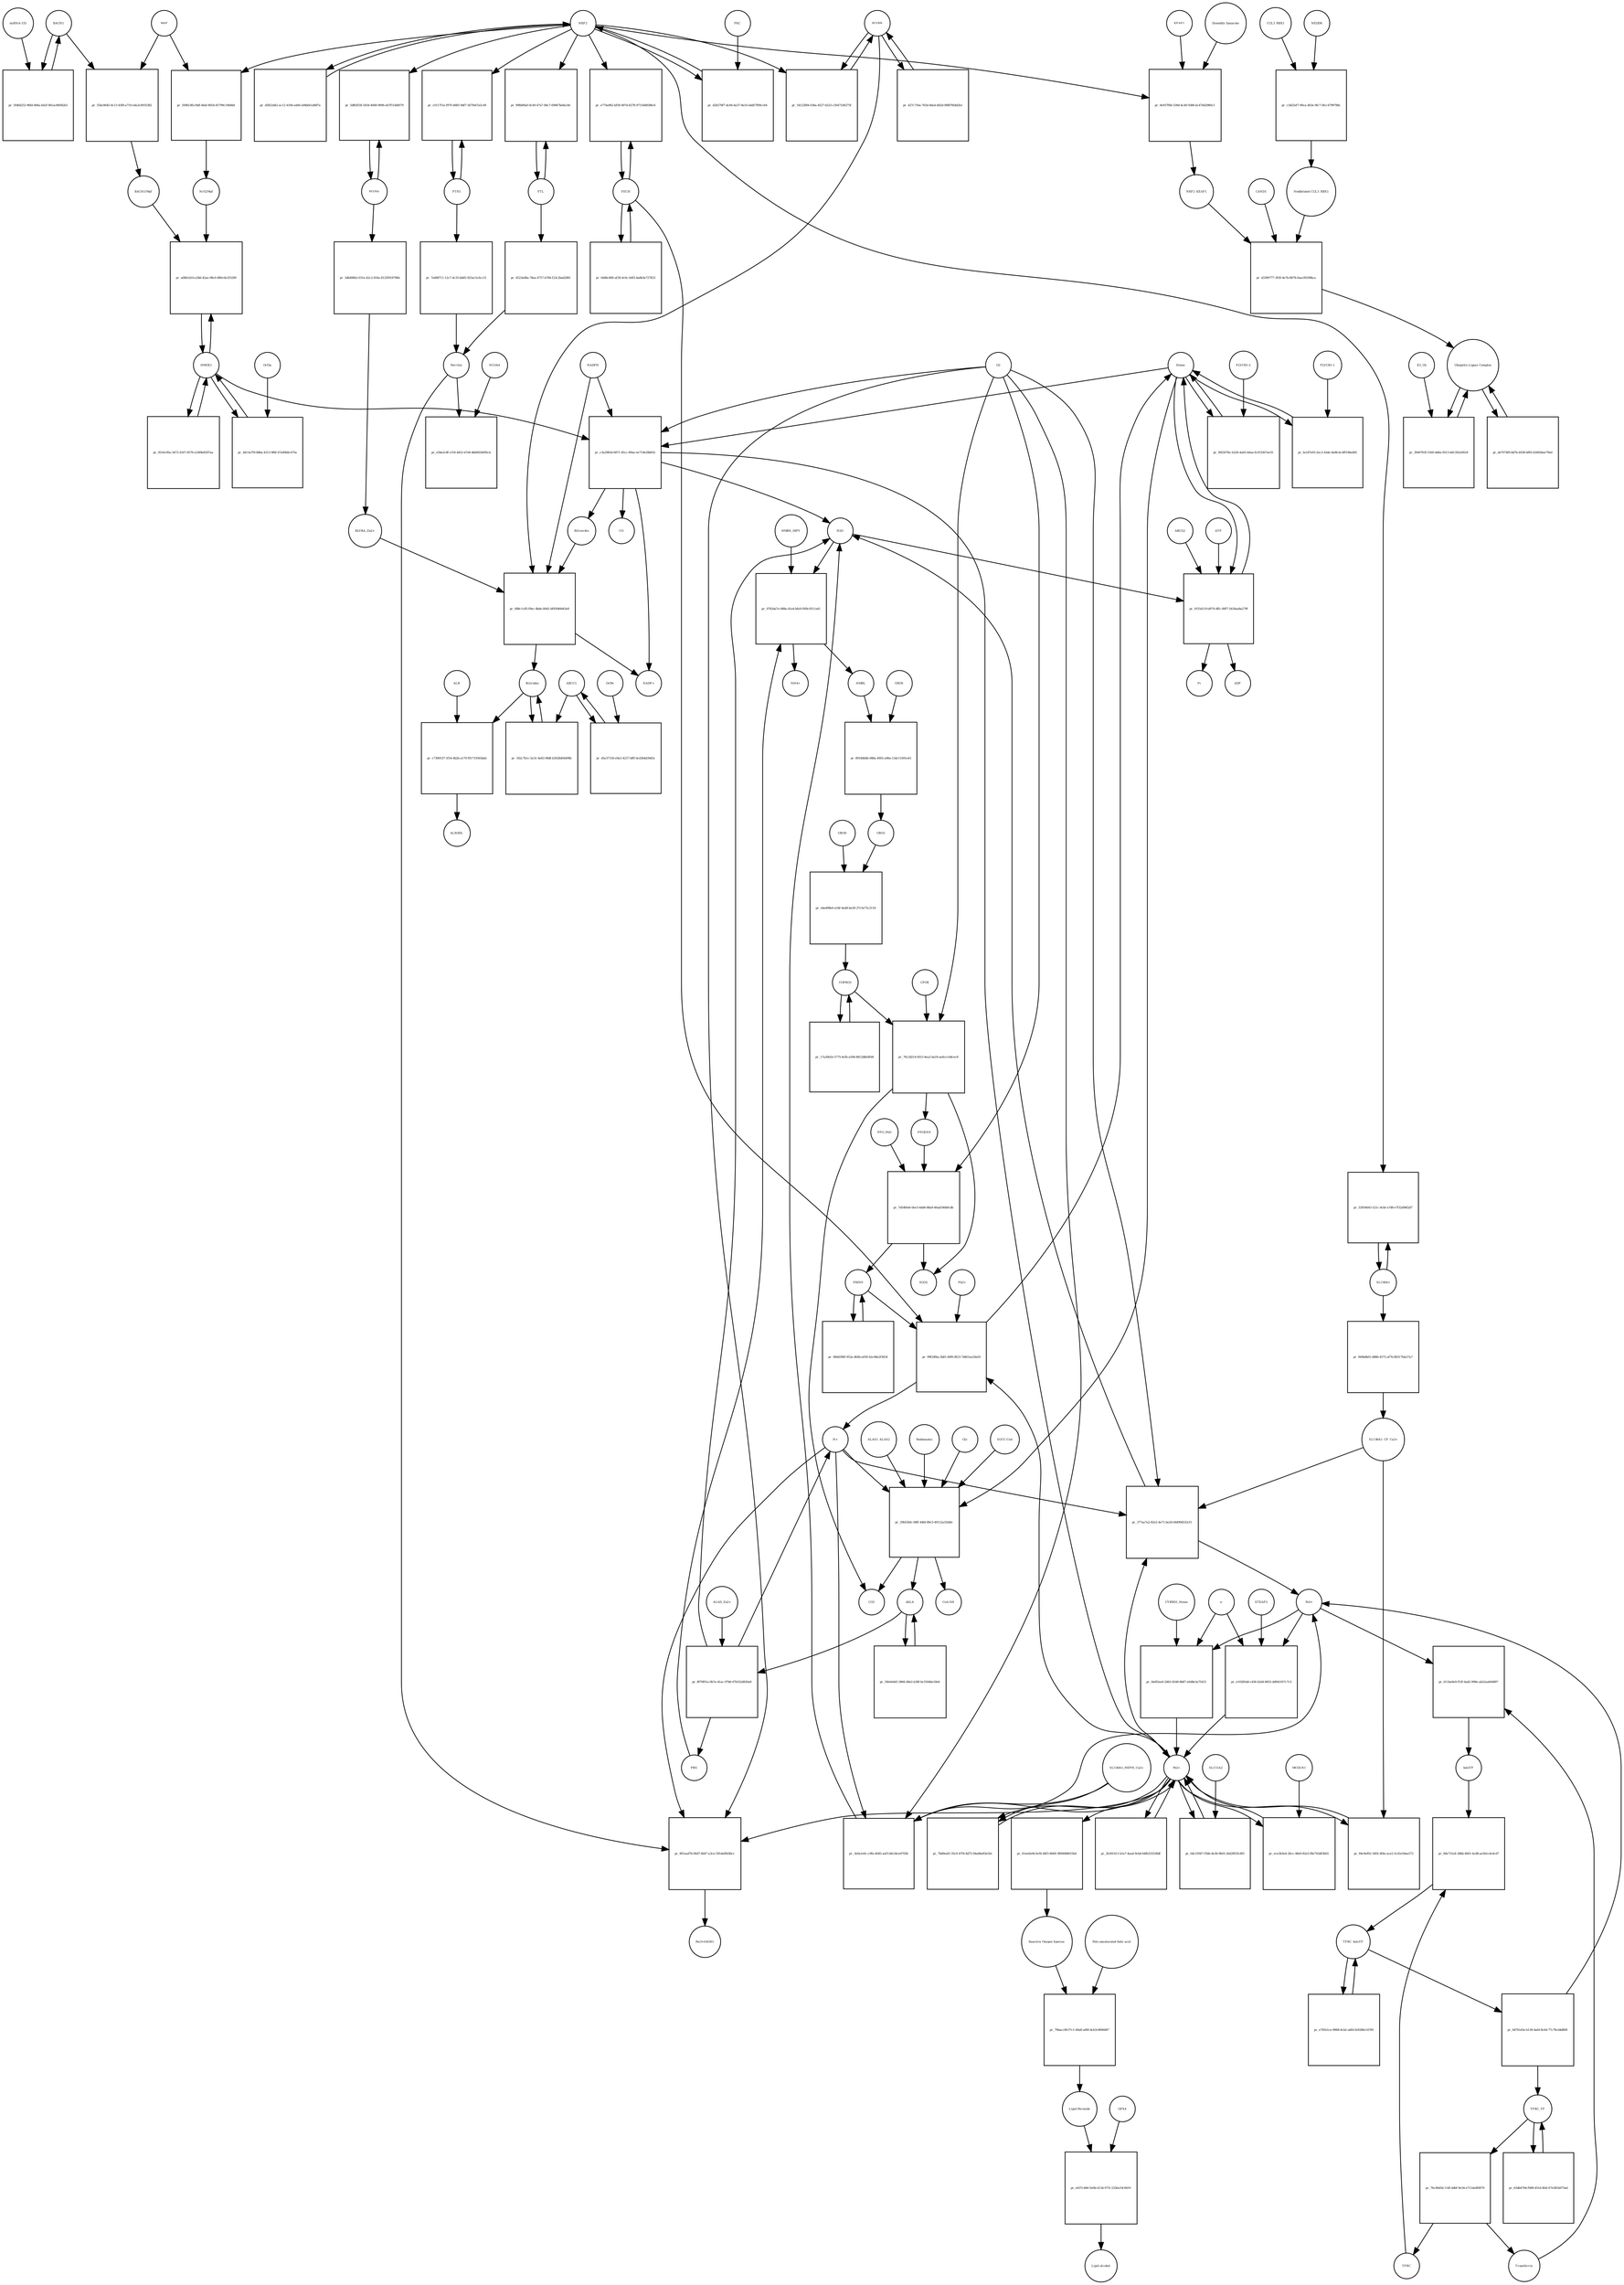 strict digraph  {
Heme [annotation="urn_miriam_obo.chebi_CHEBI%3A30413", bipartite=0, cls="simple chemical", fontsize=4, label=Heme, shape=circle];
"pr_c3a2983d-6871-45cc-89ae-ee719e28b81b" [annotation="", bipartite=1, cls=process, fontsize=4, label="pr_c3a2983d-6871-45cc-89ae-ee719e28b81b", shape=square];
Biliverdin [annotation="urn_miriam_obo.chebi_CHEBI%3A17033", bipartite=0, cls="simple chemical", fontsize=4, label=Biliverdin, shape=circle];
HMOX1 [annotation=urn_miriam_uniprot_P09601, bipartite=0, cls=macromolecule, fontsize=4, label=HMOX1, shape=circle];
O2 [annotation="urn_miriam_obo.chebi_CHEBI%3A15379", bipartite=0, cls="simple chemical", fontsize=4, label=O2, shape=circle];
NADPH [annotation="urn_miriam_obo.chebi_CHEBI%3A16474", bipartite=0, cls="simple chemical", fontsize=4, label=NADPH, shape=circle];
H2O [annotation="urn_miriam_obo.chebi_CHEBI%3A15377", bipartite=0, cls="simple chemical", fontsize=4, label=H2O, shape=circle];
"Fe2+" [annotation="urn_miriam_obo.chebi_CHEBI%3A29033", bipartite=0, cls="simple chemical", fontsize=4, label="Fe2+", shape=circle];
"NADP+" [annotation="urn_miriam_obo.chebi_CHEBI%3A18009", bipartite=0, cls="simple chemical", fontsize=4, label="NADP+", shape=circle];
CO [annotation="urn_miriam_obo.chebi_CHEBI%3A17245", bipartite=0, cls="simple chemical", fontsize=4, label=CO, shape=circle];
"pr_992507bc-b226-4a92-b0aa-fe353367ee35" [annotation="", bipartite=1, cls=process, fontsize=4, label="pr_992507bc-b226-4a92-b0aa-fe353367ee35", shape=square];
"FLVCR1-2" [annotation=urn_miriam_uniprot_Q9Y5Y0, bipartite=0, cls=macromolecule, fontsize=4, label="FLVCR1-2", shape=circle];
"pr_688c1c85-f9ec-4bde-80d1-bf95948443e8" [annotation="", bipartite=1, cls=process, fontsize=4, label="pr_688c1c85-f9ec-4bde-80d1-bf95948443e8", shape=square];
Bilirubin [annotation="urn_miriam_obo.chebi_CHEBI%3A16990", bipartite=0, cls="simple chemical", fontsize=4, label=Bilirubin, shape=circle];
BLVRB [annotation=urn_miriam_uniprot_P30043, bipartite=0, cls=macromolecule, fontsize=4, label=BLVRB, shape=circle];
"BLVRA_Zn2+" [annotation="urn_miriam_obo.chebi_CHEBI%3A29805|urn_miriam_uniprot_P53004", bipartite=0, cls=complex, fontsize=4, label="BLVRA_Zn2+", shape=circle];
"pr_182c7b1c-5e31-4e83-98df-b3028d04498b" [annotation="", bipartite=1, cls=process, fontsize=4, label="pr_182c7b1c-5e31-4e83-98df-b3028d04498b", shape=square];
ABCC1 [annotation=urn_miriam_uniprot_P02768, bipartite=0, cls=macromolecule, fontsize=4, label=ABCC1, shape=circle];
"pr_c7390537-1f54-4b2b-a170-f91719365dab" [annotation="", bipartite=1, cls=process, fontsize=4, label="pr_c7390537-1f54-4b2b-a170-f91719365dab", shape=square];
ALB [annotation=urn_miriam_uniprot_P02768, bipartite=0, cls=macromolecule, fontsize=4, label=ALB, shape=circle];
"ALB/BIL" [annotation="urn_miriam_uniprot_P02768|urn_miriam_obo.chebi_CHEBI%3A16990", bipartite=0, cls=complex, fontsize=4, label="ALB/BIL", shape=circle];
NRF2 [annotation=urn_miriam_uniprot_Q16236, bipartite=0, cls=macromolecule, fontsize=4, label=NRF2, shape=circle];
"pr_500fe3fb-f4df-46af-8054-81799c19b9d4" [annotation="", bipartite=1, cls=process, fontsize=4, label="pr_500fe3fb-f4df-46af-8054-81799c19b9d4", shape=square];
MAF [annotation=urn_miriam_uniprot_O75444, bipartite=0, cls=macromolecule, fontsize=4, label=MAF, shape=circle];
"Nrf2/Maf" [annotation="", bipartite=0, cls=complex, fontsize=4, label="Nrf2/Maf", shape=circle];
"pr_55bc8645-0c13-45f8-a719-e4a3c6935382" [annotation="", bipartite=1, cls=process, fontsize=4, label="pr_55bc8645-0c13-45f8-a719-e4a3c6935382", shape=square];
BACH1 [annotation=urn_miriam_uniprot_O14867, bipartite=0, cls=macromolecule, fontsize=4, label=BACH1, shape=circle];
"BACH1/Maf" [annotation="", bipartite=0, cls=complex, fontsize=4, label="BACH1/Maf", shape=circle];
"pr_5fd0d252-96fd-406a-b42f-061ac86942b3" [annotation="", bipartite=1, cls=process, fontsize=4, label="pr_5fd0d252-96fd-406a-b42f-061ac86942b3", shape=square];
"miRNA-155" [annotation=urn_miriam_ncbigene_406947, bipartite=0, cls="nucleic acid feature", fontsize=4, label="miRNA-155", shape=circle];
"pr_a08b1d10-e28d-42ae-98c0-880c0e355290" [annotation="", bipartite=1, cls=process, fontsize=4, label="pr_a08b1d10-e28d-42ae-98c0-880c0e355290", shape=square];
PRIN9 [annotation="urn_miriam_obo.chebi_CHEBI%3A15430", bipartite=0, cls="simple chemical", fontsize=4, label=PRIN9, shape=circle];
"pr_99f24fba-2b81-40f0-8f23-7d461ea18a50" [annotation="", bipartite=1, cls=process, fontsize=4, label="pr_99f24fba-2b81-40f0-8f23-7d461ea18a50", shape=square];
FECH [annotation=urn_miriam_uniprot_P22830, bipartite=0, cls=macromolecule, fontsize=4, label=FECH, shape=circle];
"Pb2+" [annotation="urn_miriam_obo.chebi_CHEBI%3A27889", bipartite=0, cls="simple chemical", fontsize=4, label="Pb2+", shape=circle];
"H+" [annotation="urn_miriam_obo.chebi_CHEBI%3A15378", bipartite=0, cls="simple chemical", fontsize=4, label="H+", shape=circle];
"SUCC-CoA" [annotation="urn_miriam_obo.chebi_CHEBI%3A57292", bipartite=0, cls="simple chemical", fontsize=4, label="SUCC-CoA", shape=circle];
"pr_29b55fdc-68ff-44fd-89c5-49112a31bbfc" [annotation="", bipartite=1, cls=process, fontsize=4, label="pr_29b55fdc-68ff-44fd-89c5-49112a31bbfc", shape=square];
dALA [annotation="urn_miriam_obo.chebi_CHEBI%3A356416", bipartite=0, cls="simple chemical", fontsize=4, label=dALA, shape=circle];
ALAS1_ALAS2 [annotation="urn_miriam_uniprot_P13196|urn_miriam_uniprot_P22557", bipartite=0, cls=complex, fontsize=4, label=ALAS1_ALAS2, shape=circle];
Panhematin [annotation=urn_miriam_drugbank_DB03404, bipartite=0, cls="simple chemical", fontsize=4, label=Panhematin, shape=circle];
Gly [annotation="urn_miriam_obo.chebi_CHEBI%3A57305", bipartite=0, cls="simple chemical", fontsize=4, label=Gly, shape=circle];
"CoA-SH" [annotation="urn_miriam_obo.chebi_CHEBI%3A15346", bipartite=0, cls="simple chemical", fontsize=4, label="CoA-SH", shape=circle];
CO2 [annotation="urn_miriam_obo.chebi_CHEBI%3A16526", bipartite=0, cls="simple chemical", fontsize=4, label=CO2, shape=circle];
"pr_0e937f6b-539d-4c40-9386-bc474d2980c5" [annotation="", bipartite=1, cls=process, fontsize=4, label="pr_0e937f6b-539d-4c40-9386-bc474d2980c5", shape=square];
KEAP1 [annotation=urn_miriam_uniprot_Q14145, bipartite=0, cls=macromolecule, fontsize=4, label=KEAP1, shape=circle];
NRF2_KEAP1 [annotation="urn_miriam_uniprot_Q14145|urn_miriam_uniprot_Q16236", bipartite=0, cls=complex, fontsize=4, label=NRF2_KEAP1, shape=circle];
"Dimethly fumarate" [annotation=urn_miriam_drugbank_DB08908, bipartite=0, cls="simple chemical", fontsize=4, label="Dimethly fumarate", shape=circle];
"Ubiquitin Ligase Complex" [annotation="urn_miriam_uniprot_Q14145|urn_miriam_uniprot_Q15843|urn_miriam_uniprot_Q13618|urn_miriam_uniprot_P62877|urn_miriam_uniprot_Q16236|urn_miriam_pubmed_19940261", bipartite=0, cls=complex, fontsize=4, label="Ubiquitin Ligase Complex", shape=circle];
"pr_de7074f9-8d7b-4938-bf85-62692bee79ed" [annotation="", bipartite=1, cls=process, fontsize=4, label="pr_de7074f9-8d7b-4938-bf85-62692bee79ed", shape=square];
"pr_8f70f01a-0b7a-41ac-97b6-67b552d820a8" [annotation="", bipartite=1, cls=process, fontsize=4, label="pr_8f70f01a-0b7a-41ac-97b6-67b552d820a8", shape=square];
PBG [annotation="urn_miriam_obo.chebi_CHEBI%3A58126", bipartite=0, cls="simple chemical", fontsize=4, label=PBG, shape=circle];
"ALAD_Zn2+" [annotation="urn_miriam_uniprot_P13716|urn_miriam_obo.chebi_CHEBI%3A29105", bipartite=0, cls=complex, fontsize=4, label="ALAD_Zn2+", shape=circle];
"pr_0782da7e-088a-41a4-bfa9-f0f4c0511a41" [annotation="", bipartite=1, cls=process, fontsize=4, label="pr_0782da7e-088a-41a4-bfa9-f0f4c0511a41", shape=square];
HMBL [annotation="urn_miriam_obo.chebi_CHEBI%3A57845", bipartite=0, cls="simple chemical", fontsize=4, label=HMBL, shape=circle];
HMBS_DIPY [annotation="urn_miriam_obo.chebi_CHEBI%3A36319|urn_miriam_uniprot_P08397", bipartite=0, cls=complex, fontsize=4, label=HMBS_DIPY, shape=circle];
"NH4+" [annotation="urn_miriam_obo.chebi_CHEBI%3A28938", bipartite=0, cls="simple chemical", fontsize=4, label="NH4+", shape=circle];
"pr_8918d6db-088a-4992-a90a-13dc11691e43" [annotation="", bipartite=1, cls=process, fontsize=4, label="pr_8918d6db-088a-4992-a90a-13dc11691e43", shape=square];
URO3 [annotation="urn_miriam_obo.chebi_CHEBI%3A15437", bipartite=0, cls="simple chemical", fontsize=4, label=URO3, shape=circle];
UROS [annotation=urn_miriam_uniprot_P10746, bipartite=0, cls=macromolecule, fontsize=4, label=UROS, shape=circle];
"pr_ebed98e0-a54f-4a48-be30-27c5e75c2118" [annotation="", bipartite=1, cls=process, fontsize=4, label="pr_ebed98e0-a54f-4a48-be30-27c5e75c2118", shape=square];
COPRO3 [annotation="urn_miriam_obo.chebi_CHEBI%3A15439", bipartite=0, cls="simple chemical", fontsize=4, label=COPRO3, shape=circle];
UROD [annotation=urn_miriam_uniprot_P06132, bipartite=0, cls=macromolecule, fontsize=4, label=UROD, shape=circle];
"pr_76c2d214-f615-4ea2-ba18-ae6ccc6dcec8" [annotation="", bipartite=1, cls=process, fontsize=4, label="pr_76c2d214-f615-4ea2-ba18-ae6ccc6dcec8", shape=square];
PPGEN9 [annotation="urn_miriam_obo.chebi_CHEBI%3A15435", bipartite=0, cls="simple chemical", fontsize=4, label=PPGEN9, shape=circle];
CPOX [annotation=urn_miriam_uniprot_P36551, bipartite=0, cls=macromolecule, fontsize=4, label=CPOX, shape=circle];
H2O2 [annotation="urn_miriam_obo.chebi_CHEBI%3A16240", bipartite=0, cls="simple chemical", fontsize=4, label=H2O2, shape=circle];
"pr_7d54f6e6-0ee3-4dd4-88a9-46ad180d0cdb" [annotation="", bipartite=1, cls=process, fontsize=4, label="pr_7d54f6e6-0ee3-4dd4-88a9-46ad180d0cdb", shape=square];
PPO_FAD [annotation="urn_miriam_obo.chebi_CHEBI%3A16238|urn_miriam_uniprot_P50336", bipartite=0, cls=complex, fontsize=4, label=PPO_FAD, shape=circle];
"pr_d5822d42-ac12-4194-a440-a94b0e1d687a" [annotation="", bipartite=1, cls=process, fontsize=4, label="pr_d5822d42-ac12-4194-a440-a94b0e1d687a", shape=square];
"pr_59e0e6d3-3866-48a5-b38f-bc5504be18e6" [annotation="", bipartite=1, cls="uncertain process", fontsize=4, label="pr_59e0e6d3-3866-48a5-b38f-bc5504be18e6", shape=square];
"pr_17a26b1b-5775-4cfb-a59d-8812dbfeffd4" [annotation="", bipartite=1, cls="uncertain process", fontsize=4, label="pr_17a26b1b-5775-4cfb-a59d-8812dbfeffd4", shape=square];
"pr_9b0d396f-952a-464b-a059-b2c68e2f3654" [annotation="", bipartite=1, cls="uncertain process", fontsize=4, label="pr_9b0d396f-952a-464b-a059-b2c68e2f3654", shape=square];
"Poly-unsaturated fatty acid" [annotation="urn_miriam_obo.chebi_CHEBI%3A26208", bipartite=0, cls="simple chemical", fontsize=4, label="Poly-unsaturated fatty acid", shape=circle];
"pr_79bacc80-f7c1-49a8-a90f-dcb3c8006067" [annotation="", bipartite=1, cls=process, fontsize=4, label="pr_79bacc80-f7c1-49a8-a90f-dcb3c8006067", shape=square];
"Lipid Peroxide" [annotation="urn_miriam_obo.chebi_CHEBI%3A61051", bipartite=0, cls="simple chemical", fontsize=4, label="Lipid Peroxide", shape=circle];
"Reactive Oxygen Species" [annotation="urn_miriam_obo.chebi_CHEBI%3A26523", bipartite=0, cls="simple chemical", fontsize=4, label="Reactive Oxygen Species", shape=circle];
"pr_801aad7b-06d7-4647-a3ce-591da0fd3bcc" [annotation="", bipartite=1, cls=process, fontsize=4, label="pr_801aad7b-06d7-4647-a3ce-591da0fd3bcc", shape=square];
"Fe(3+)O(OH)" [annotation="urn_miriam_obo.chebi_CHEBI%3A78619", bipartite=0, cls="simple chemical", fontsize=4, label="Fe(3+)O(OH)", shape=circle];
Ferritin [annotation=urn_miriam_uniprot_P02794, bipartite=0, cls=complex, fontsize=4, label=Ferritin, shape=circle];
"pr_84c8ef02-3402-4f4e-ace2-5c41e5dea572" [annotation="", bipartite=1, cls=process, fontsize=4, label="pr_84c8ef02-3402-4f4e-ace2-5c41e5dea572", shape=square];
"SLC40A1_CP_Cu2+" [annotation="urn_miriam_uniprot_P00450|urn_miriam_uniprot_Q9NP59|urn_miriam_obo.chebi_CHEBI%3A29036", bipartite=0, cls=complex, fontsize=4, label="SLC40A1_CP_Cu2+", shape=circle];
"pr_377aa7a2-82e2-4e71-be26-64499d332cf1" [annotation="", bipartite=1, cls=process, fontsize=4, label="pr_377aa7a2-82e2-4e71-be26-64499d332cf1", shape=square];
"Fe3+" [annotation="urn_miriam_obo.chebi_CHEBI%3A29034", bipartite=0, cls="simple chemical", fontsize=4, label="Fe3+", shape=circle];
SLC40A1 [annotation=urn_miriam_ncbigene_30061, bipartite=0, cls="nucleic acid feature", fontsize=4, label=SLC40A1, shape=circle];
"pr_53954643-521c-4cbf-a7d8-e7f32d94f2d7" [annotation="", bipartite=1, cls=process, fontsize=4, label="pr_53954643-521c-4cbf-a7d8-e7f32d94f2d7", shape=square];
FTH1 [annotation=urn_miriam_ncbigene_2495, bipartite=0, cls="nucleic acid feature", fontsize=4, label=FTH1, shape=circle];
"pr_c0117f1a-f970-4685-9df7-567f447a5c49" [annotation="", bipartite=1, cls=process, fontsize=4, label="pr_c0117f1a-f970-4685-9df7-567f447a5c49", shape=square];
FTL [annotation=urn_miriam_ncbigene_2512, bipartite=0, cls="nucleic acid feature", fontsize=4, label=FTL, shape=circle];
"pr_99fb89a0-0c49-47a7-84c7-69067be8a18c" [annotation="", bipartite=1, cls=process, fontsize=4, label="pr_99fb89a0-0c49-47a7-84c7-69067be8a18c", shape=square];
"pr_7a488711-12c7-4c35-bb65-925ec5c6cc51" [annotation="", bipartite=1, cls=process, fontsize=4, label="pr_7a488711-12c7-4c35-bb65-925ec5c6cc51", shape=square];
"pr_4523ed8a-78ae-4757-b766-f23c2bad2881" [annotation="", bipartite=1, cls=process, fontsize=4, label="pr_4523ed8a-78ae-4757-b766-f23c2bad2881", shape=square];
"pr_e774a962-bf59-497d-8278-97150d8586c6" [annotation="", bipartite=1, cls=process, fontsize=4, label="pr_e774a962-bf59-497d-8278-97150d8586c6", shape=square];
"pr_0d48c800-af39-4c0c-b0f3-ba8b3e727833" [annotation="", bipartite=1, cls=process, fontsize=4, label="pr_0d48c800-af39-4c0c-b0f3-ba8b3e727833", shape=square];
"pr_9516c95a-3472-4167-9576-a33f8e8297aa" [annotation="", bipartite=1, cls=process, fontsize=4, label="pr_9516c95a-3472-4167-9576-a33f8e8297aa", shape=square];
BLVRA [annotation=urn_miriam_ncbigene_644, bipartite=0, cls="nucleic acid feature", fontsize=4, label=BLVRA, shape=circle];
"pr_5dffd558-1834-4068-9096-eb7f514bf079" [annotation="", bipartite=1, cls=process, fontsize=4, label="pr_5dffd558-1834-4068-9096-eb7f514bf079", shape=square];
"pr_54122f84-036a-4527-b523-c56471d0275f" [annotation="", bipartite=1, cls=process, fontsize=4, label="pr_54122f84-036a-4527-b523-c56471d0275f", shape=square];
"pr_427c716a-765d-46a4-b82d-0f8876fdd2b1" [annotation="", bipartite=1, cls=process, fontsize=4, label="pr_427c716a-765d-46a4-b82d-0f8876fdd2b1", shape=square];
"pr_3db498b3-031e-42c2-816e-8125f918796b" [annotation="", bipartite=1, cls=process, fontsize=4, label="pr_3db498b3-031e-42c2-816e-8125f918796b", shape=square];
"pr_0b9bdb01-d88b-4572-af76-88317fda57a7" [annotation="", bipartite=1, cls=process, fontsize=4, label="pr_0b9bdb01-d88b-4572-af76-88317fda57a7", shape=square];
"pr_e5be2c8f-cf18-4452-b7e8-4b60634095cb" [annotation="", bipartite=1, cls=process, fontsize=4, label="pr_e5be2c8f-cf18-4452-b7e8-4b60634095cb", shape=square];
NCOA4 [annotation=urn_miriam_uniprot_Q13772, bipartite=0, cls=macromolecule, fontsize=4, label=NCOA4, shape=circle];
"pr_0a0f2ea0-2663-4548-8b87-e6d8e3a75415" [annotation="", bipartite=1, cls=process, fontsize=4, label="pr_0a0f2ea0-2663-4548-8b87-e6d8e3a75415", shape=square];
CYBRD1_Heme [annotation="urn_miriam_uniprot_Q53TN4|urn_miriam_obo.chebi_CHEBI%3A30413", bipartite=0, cls=complex, fontsize=4, label=CYBRD1_Heme, shape=circle];
"e-" [annotation="urn_miriam_obo.chebi_CHEBI%3A10545", bipartite=0, cls="simple chemical", fontsize=4, label="e-", shape=circle];
"pr_0dc19567-f5bb-4e3b-9b03-26d2f835c8f3" [annotation="", bipartite=1, cls=process, fontsize=4, label="pr_0dc19567-f5bb-4e3b-9b03-26d2f835c8f3", shape=square];
SLC11A2 [annotation=urn_miriam_uniprot_P49281, bipartite=0, cls=macromolecule, fontsize=4, label=SLC11A2, shape=circle];
"pr_e637c466-5e0b-4134-971f-2326a19c8419" [annotation="", bipartite=1, cls=process, fontsize=4, label="pr_e637c466-5e0b-4134-971f-2326a19c8419", shape=square];
"Lipid alcohol" [annotation="urn_miriam_obo.chebi_CHEBI%3A24026", bipartite=0, cls="simple chemical", fontsize=4, label="Lipid alcohol", shape=circle];
GPX4 [annotation=urn_miriam_uniprot_P36969, bipartite=0, cls=macromolecule, fontsize=4, label=GPX4, shape=circle];
"pr_4413a7f9-886a-4313-9f6f-47a90b9c475a" [annotation="", bipartite=1, cls=process, fontsize=4, label="pr_4413a7f9-886a-4313-9f6f-47a90b9c475a", shape=square];
Orf3a [annotation=urn_miriam_ncbigene_43740569, bipartite=0, cls=macromolecule, fontsize=4, label=Orf3a, shape=circle];
"pr_01ee0e04-bcf6-46f3-8669-3894948615b4" [annotation="", bipartite=1, cls=process, fontsize=4, label="pr_01ee0e04-bcf6-46f3-8669-3894948615b4", shape=square];
"pr_d5e37156-e9a3-4237-bfff-bcd3b4d39d3c" [annotation="", bipartite=1, cls=process, fontsize=4, label="pr_d5e37156-e9a3-4237-bfff-bcd3b4d39d3c", shape=square];
Orf9c [annotation="", bipartite=0, cls=macromolecule, fontsize=4, label=Orf9c, shape=circle];
CUL3_RBX1 [annotation="urn_miriam_uniprot_Q13618|urn_miriam_uniprot_P62877", bipartite=0, cls=complex, fontsize=4, label=CUL3_RBX1, shape=circle];
"pr_c3d25ef7-90ca-403e-9fc7-0fcc4799788c" [annotation="", bipartite=1, cls=process, fontsize=4, label="pr_c3d25ef7-90ca-403e-9fc7-0fcc4799788c", shape=square];
"Neddylated CUL3_RBX1" [annotation="urn_miriam_uniprot_Q15843|urn_miriam_uniprot_Q13618|urn_miriam_uniprot_P62877", bipartite=0, cls=complex, fontsize=4, label="Neddylated CUL3_RBX1", shape=circle];
NEDD8 [annotation=urn_miriam_uniprot_Q15843, bipartite=0, cls="simple chemical", fontsize=4, label=NEDD8, shape=circle];
"pr_d3399777-393f-4e7b-8878-0aacf6599bca" [annotation="", bipartite=1, cls=process, fontsize=4, label="pr_d3399777-393f-4e7b-8878-0aacf6599bca", shape=square];
CAND1 [annotation=urn_miriam_uniprot_Q86VP6, bipartite=0, cls=macromolecule, fontsize=4, label=CAND1, shape=circle];
E2_Ub [annotation="urn_miriam_pubmed_19940261|urn_miriam_uniprot_P0CG48", bipartite=0, cls=complex, fontsize=4, label=E2_Ub, shape=circle];
"pr_3949763f-5160-4d6a-9513-b8135fa5f618" [annotation="", bipartite=1, cls=process, fontsize=4, label="pr_3949763f-5160-4d6a-9513-b8135fa5f618", shape=square];
"pr_d2b578f7-dc84-4a37-8a10-ebd57f09cc64" [annotation="", bipartite=1, cls=process, fontsize=4, label="pr_d2b578f7-dc84-4a37-8a10-ebd57f09cc64", shape=square];
PKC [annotation=urn_miriam_pubmed_12198130, bipartite=0, cls=macromolecule, fontsize=4, label=PKC, shape=circle];
"pr_fa1d7e93-2ec3-43de-8a9b-bc4ff198a492" [annotation="", bipartite=1, cls=process, fontsize=4, label="pr_fa1d7e93-2ec3-43de-8a9b-bc4ff198a492", shape=square];
"FLVCR1-1" [annotation=urn_miriam_uniprot_Q9Y5Y0, bipartite=0, cls=macromolecule, fontsize=4, label="FLVCR1-1", shape=circle];
"pr_0155d119-d070-4ffc-80f7-5418aa8a279f" [annotation="", bipartite=1, cls=process, fontsize=4, label="pr_0155d119-d070-4ffc-80f7-5418aa8a279f", shape=square];
ABCG2 [annotation=urn_miriam_uniprot_Q9UNQ0, bipartite=0, cls="macromolecule multimer", fontsize=4, label=ABCG2, shape=circle];
ATP [annotation="urn_miriam_obo.chebi_CHEBI%3A30616", bipartite=0, cls="simple chemical", fontsize=4, label=ATP, shape=circle];
Pi [annotation="urn_miriam_obo.chebi_CHEBI%3A18367", bipartite=0, cls="simple chemical", fontsize=4, label=Pi, shape=circle];
ADP [annotation="urn_miriam_obo.chebi_CHEBI%3A456216", bipartite=0, cls="simple chemical", fontsize=4, label=ADP, shape=circle];
"pr_7bd9eaf5-35c0-47f4-8d75-94a84e83e50c" [annotation="", bipartite=1, cls=process, fontsize=4, label="pr_7bd9eaf5-35c0-47f4-8d75-94a84e83e50c", shape=square];
"SLC40A1_HEPH_Cu2+" [annotation="urn_miriam_uniprot_Q9BQS7|urn_miriam_uniprot_Q9NP59|urn_miriam_obo.chebi_CHEBI%3A28694", bipartite=0, cls=complex, fontsize=4, label="SLC40A1_HEPH_Cu2+", shape=circle];
"pr_3e0a1e6c-c9fa-40d5-aaf3-bfe34ce4703b" [annotation="", bipartite=1, cls=process, fontsize=4, label="pr_3e0a1e6c-c9fa-40d5-aaf3-bfe34ce4703b", shape=square];
"pr_611ba9e9-f53f-4ad2-998e-ab22aa844897" [annotation="", bipartite=1, cls=process, fontsize=4, label="pr_611ba9e9-f53f-4ad2-998e-ab22aa844897", shape=square];
Transferrin [annotation=urn_miriam_uniprot_P02787, bipartite=0, cls=macromolecule, fontsize=4, label=Transferrin, shape=circle];
holoTF [annotation="urn_miriam_uniprot_P02787|urn_miriam_obo.chebi_CHEBI%3A29034", bipartite=0, cls=complex, fontsize=4, label=holoTF, shape=circle];
TFRC [annotation=urn_miriam_uniprot_P02786, bipartite=0, cls="macromolecule multimer", fontsize=4, label=TFRC, shape=circle];
"pr_9de731a4-28bb-4661-bcd8-ae5b1cdcdcd7" [annotation="", bipartite=1, cls=process, fontsize=4, label="pr_9de731a4-28bb-4661-bcd8-ae5b1cdcdcd7", shape=square];
TFRC_holoTF [annotation="urn_miriam_uniprot_P02787|urn_miriam_obo.chebi_CHEBI%3A29034|urn_miriam_uniprot_P02786", bipartite=0, cls=complex, fontsize=4, label=TFRC_holoTF, shape=circle];
"pr_e781b1ce-8968-4cb2-a6fd-fa9280e14769" [annotation="", bipartite=1, cls=process, fontsize=4, label="pr_e781b1ce-8968-4cb2-a6fd-fa9280e14769", shape=square];
"pr_64761d3e-b139-4afd-8c0d-77c78cd4d800" [annotation="", bipartite=1, cls=process, fontsize=4, label="pr_64761d3e-b139-4afd-8c0d-77c78cd4d800", shape=square];
TFRC_TF [annotation="urn_miriam_uniprot_P02787|urn_miriam_uniprot_P02786", bipartite=0, cls=complex, fontsize=4, label=TFRC_TF, shape=circle];
"pr_e10285dd-c436-42d4-8655-dd941057c7c5" [annotation="", bipartite=1, cls=process, fontsize=4, label="pr_e10285dd-c436-42d4-8655-dd941057c7c5", shape=square];
STEAP3 [annotation=urn_miriam_uniprot_Q658P3, bipartite=0, cls=macromolecule, fontsize=4, label=STEAP3, shape=circle];
"pr_ece3b5e4-28cc-48e0-82e5-f8e743d63b02" [annotation="", bipartite=1, cls=process, fontsize=4, label="pr_ece3b5e4-28cc-48e0-82e5-f8e743d63b02", shape=square];
MCOLN1 [annotation=urn_miriam_uniprot_Q9GZU1, bipartite=0, cls=macromolecule, fontsize=4, label=MCOLN1, shape=circle];
"pr_2b301411-b1a7-4aad-9cbd-64fb333338df" [annotation="", bipartite=1, cls=process, fontsize=4, label="pr_2b301411-b1a7-4aad-9cbd-64fb333338df", shape=square];
"pr_63db470d-f9d9-451d-8faf-67e581b073ad" [annotation="", bipartite=1, cls=process, fontsize=4, label="pr_63db470d-f9d9-451d-8faf-67e581b073ad", shape=square];
"pr_76c49d5d-114f-4dbf-9e34-e711de4f0070" [annotation="", bipartite=1, cls=process, fontsize=4, label="pr_76c49d5d-114f-4dbf-9e34-e711de4f0070", shape=square];
Heme -> "pr_c3a2983d-6871-45cc-89ae-ee719e28b81b"  [annotation="", interaction_type=consumption];
Heme -> "pr_992507bc-b226-4a92-b0aa-fe353367ee35"  [annotation="", interaction_type=consumption];
Heme -> "pr_29b55fdc-68ff-44fd-89c5-49112a31bbfc"  [annotation=urn_miriam_pubmed_25446301, interaction_type=inhibition];
Heme -> "pr_fa1d7e93-2ec3-43de-8a9b-bc4ff198a492"  [annotation="", interaction_type=consumption];
Heme -> "pr_0155d119-d070-4ffc-80f7-5418aa8a279f"  [annotation="", interaction_type=consumption];
"pr_c3a2983d-6871-45cc-89ae-ee719e28b81b" -> Biliverdin  [annotation="", interaction_type=production];
"pr_c3a2983d-6871-45cc-89ae-ee719e28b81b" -> H2O  [annotation="", interaction_type=production];
"pr_c3a2983d-6871-45cc-89ae-ee719e28b81b" -> "Fe2+"  [annotation="", interaction_type=production];
"pr_c3a2983d-6871-45cc-89ae-ee719e28b81b" -> "NADP+"  [annotation="", interaction_type=production];
"pr_c3a2983d-6871-45cc-89ae-ee719e28b81b" -> CO  [annotation="", interaction_type=production];
Biliverdin -> "pr_688c1c85-f9ec-4bde-80d1-bf95948443e8"  [annotation="", interaction_type=consumption];
HMOX1 -> "pr_c3a2983d-6871-45cc-89ae-ee719e28b81b"  [annotation="", interaction_type=catalysis];
HMOX1 -> "pr_a08b1d10-e28d-42ae-98c0-880c0e355290"  [annotation="", interaction_type=consumption];
HMOX1 -> "pr_9516c95a-3472-4167-9576-a33f8e8297aa"  [annotation="", interaction_type=consumption];
HMOX1 -> "pr_4413a7f9-886a-4313-9f6f-47a90b9c475a"  [annotation="", interaction_type=consumption];
O2 -> "pr_c3a2983d-6871-45cc-89ae-ee719e28b81b"  [annotation="", interaction_type=consumption];
O2 -> "pr_76c2d214-f615-4ea2-ba18-ae6ccc6dcec8"  [annotation="", interaction_type=consumption];
O2 -> "pr_7d54f6e6-0ee3-4dd4-88a9-46ad180d0cdb"  [annotation="", interaction_type=consumption];
O2 -> "pr_801aad7b-06d7-4647-a3ce-591da0fd3bcc"  [annotation="", interaction_type=consumption];
O2 -> "pr_377aa7a2-82e2-4e71-be26-64499d332cf1"  [annotation="", interaction_type=consumption];
O2 -> "pr_3e0a1e6c-c9fa-40d5-aaf3-bfe34ce4703b"  [annotation="", interaction_type=consumption];
NADPH -> "pr_c3a2983d-6871-45cc-89ae-ee719e28b81b"  [annotation="", interaction_type=consumption];
NADPH -> "pr_688c1c85-f9ec-4bde-80d1-bf95948443e8"  [annotation="", interaction_type=consumption];
H2O -> "pr_0782da7e-088a-41a4-bfa9-f0f4c0511a41"  [annotation="", interaction_type=consumption];
H2O -> "pr_0155d119-d070-4ffc-80f7-5418aa8a279f"  [annotation="", interaction_type=consumption];
"Fe2+" -> "pr_99f24fba-2b81-40f0-8f23-7d461ea18a50"  [annotation="", interaction_type=consumption];
"Fe2+" -> "pr_801aad7b-06d7-4647-a3ce-591da0fd3bcc"  [annotation="", interaction_type=consumption];
"Fe2+" -> "pr_84c8ef02-3402-4f4e-ace2-5c41e5dea572"  [annotation="", interaction_type=consumption];
"Fe2+" -> "pr_377aa7a2-82e2-4e71-be26-64499d332cf1"  [annotation="", interaction_type=consumption];
"Fe2+" -> "pr_0dc19567-f5bb-4e3b-9b03-26d2f835c8f3"  [annotation="", interaction_type=consumption];
"Fe2+" -> "pr_01ee0e04-bcf6-46f3-8669-3894948615b4"  [annotation="urn_miriam_pubmed_26794443|urn_miriam_pubmed_30692038", interaction_type=catalysis];
"Fe2+" -> "pr_7bd9eaf5-35c0-47f4-8d75-94a84e83e50c"  [annotation="", interaction_type=consumption];
"Fe2+" -> "pr_3e0a1e6c-c9fa-40d5-aaf3-bfe34ce4703b"  [annotation="", interaction_type=consumption];
"Fe2+" -> "pr_ece3b5e4-28cc-48e0-82e5-f8e743d63b02"  [annotation="", interaction_type=consumption];
"Fe2+" -> "pr_2b301411-b1a7-4aad-9cbd-64fb333338df"  [annotation="", interaction_type=consumption];
"pr_992507bc-b226-4a92-b0aa-fe353367ee35" -> Heme  [annotation="", interaction_type=production];
"FLVCR1-2" -> "pr_992507bc-b226-4a92-b0aa-fe353367ee35"  [annotation="", interaction_type=catalysis];
"pr_688c1c85-f9ec-4bde-80d1-bf95948443e8" -> Bilirubin  [annotation="", interaction_type=production];
"pr_688c1c85-f9ec-4bde-80d1-bf95948443e8" -> "NADP+"  [annotation="", interaction_type=production];
Bilirubin -> "pr_182c7b1c-5e31-4e83-98df-b3028d04498b"  [annotation="", interaction_type=consumption];
Bilirubin -> "pr_c7390537-1f54-4b2b-a170-f91719365dab"  [annotation="", interaction_type=consumption];
BLVRB -> "pr_688c1c85-f9ec-4bde-80d1-bf95948443e8"  [annotation="", interaction_type=catalysis];
BLVRB -> "pr_54122f84-036a-4527-b523-c56471d0275f"  [annotation="", interaction_type=consumption];
BLVRB -> "pr_427c716a-765d-46a4-b82d-0f8876fdd2b1"  [annotation="", interaction_type=consumption];
"BLVRA_Zn2+" -> "pr_688c1c85-f9ec-4bde-80d1-bf95948443e8"  [annotation="", interaction_type=catalysis];
"pr_182c7b1c-5e31-4e83-98df-b3028d04498b" -> Bilirubin  [annotation="", interaction_type=production];
ABCC1 -> "pr_182c7b1c-5e31-4e83-98df-b3028d04498b"  [annotation="", interaction_type=catalysis];
ABCC1 -> "pr_d5e37156-e9a3-4237-bfff-bcd3b4d39d3c"  [annotation="", interaction_type=consumption];
"pr_c7390537-1f54-4b2b-a170-f91719365dab" -> "ALB/BIL"  [annotation="", interaction_type=production];
ALB -> "pr_c7390537-1f54-4b2b-a170-f91719365dab"  [annotation="", interaction_type=consumption];
NRF2 -> "pr_500fe3fb-f4df-46af-8054-81799c19b9d4"  [annotation="", interaction_type=consumption];
NRF2 -> "pr_0e937f6b-539d-4c40-9386-bc474d2980c5"  [annotation="", interaction_type=consumption];
NRF2 -> "pr_d5822d42-ac12-4194-a440-a94b0e1d687a"  [annotation="", interaction_type=consumption];
NRF2 -> "pr_53954643-521c-4cbf-a7d8-e7f32d94f2d7"  [annotation=urn_miriam_pubmed_30692038, interaction_type=catalysis];
NRF2 -> "pr_c0117f1a-f970-4685-9df7-567f447a5c49"  [annotation=urn_miriam_pubmed_30692038, interaction_type=catalysis];
NRF2 -> "pr_99fb89a0-0c49-47a7-84c7-69067be8a18c"  [annotation=urn_miriam_pubmed_30692038, interaction_type=catalysis];
NRF2 -> "pr_e774a962-bf59-497d-8278-97150d8586c6"  [annotation="urn_miriam_pubmed_30692038|urn_miriam_pubmed_23766848", interaction_type=catalysis];
NRF2 -> "pr_5dffd558-1834-4068-9096-eb7f514bf079"  [annotation=urn_miriam_pubmed_30692038, interaction_type=catalysis];
NRF2 -> "pr_54122f84-036a-4527-b523-c56471d0275f"  [annotation=urn_miriam_pubmed_30692038, interaction_type=catalysis];
NRF2 -> "pr_d2b578f7-dc84-4a37-8a10-ebd57f09cc64"  [annotation="", interaction_type=consumption];
"pr_500fe3fb-f4df-46af-8054-81799c19b9d4" -> "Nrf2/Maf"  [annotation="", interaction_type=production];
MAF -> "pr_500fe3fb-f4df-46af-8054-81799c19b9d4"  [annotation="", interaction_type=consumption];
MAF -> "pr_55bc8645-0c13-45f8-a719-e4a3c6935382"  [annotation="", interaction_type=consumption];
"Nrf2/Maf" -> "pr_a08b1d10-e28d-42ae-98c0-880c0e355290"  [annotation="urn_miriam_pubmed_10473555|urn_miriam_pubmed_31827672|urn_miriam_pubmed_30692038|urn_miriam_pubmed_29717933", interaction_type=catalysis];
"pr_55bc8645-0c13-45f8-a719-e4a3c6935382" -> "BACH1/Maf"  [annotation="", interaction_type=production];
BACH1 -> "pr_55bc8645-0c13-45f8-a719-e4a3c6935382"  [annotation="", interaction_type=consumption];
BACH1 -> "pr_5fd0d252-96fd-406a-b42f-061ac86942b3"  [annotation="", interaction_type=consumption];
"BACH1/Maf" -> "pr_a08b1d10-e28d-42ae-98c0-880c0e355290"  [annotation="urn_miriam_pubmed_10473555|urn_miriam_pubmed_31827672|urn_miriam_pubmed_30692038|urn_miriam_pubmed_29717933", interaction_type=inhibition];
"pr_5fd0d252-96fd-406a-b42f-061ac86942b3" -> BACH1  [annotation="", interaction_type=production];
"miRNA-155" -> "pr_5fd0d252-96fd-406a-b42f-061ac86942b3"  [annotation="urn_miriam_pubmed_28082120|urn_miriam_pubmed_21982894", interaction_type=inhibition];
"pr_a08b1d10-e28d-42ae-98c0-880c0e355290" -> HMOX1  [annotation="", interaction_type=production];
PRIN9 -> "pr_99f24fba-2b81-40f0-8f23-7d461ea18a50"  [annotation="", interaction_type=consumption];
PRIN9 -> "pr_9b0d396f-952a-464b-a059-b2c68e2f3654"  [annotation="", interaction_type=consumption];
"pr_99f24fba-2b81-40f0-8f23-7d461ea18a50" -> Heme  [annotation="", interaction_type=production];
"pr_99f24fba-2b81-40f0-8f23-7d461ea18a50" -> "H+"  [annotation="", interaction_type=production];
FECH -> "pr_99f24fba-2b81-40f0-8f23-7d461ea18a50"  [annotation="", interaction_type=catalysis];
FECH -> "pr_e774a962-bf59-497d-8278-97150d8586c6"  [annotation="", interaction_type=consumption];
FECH -> "pr_0d48c800-af39-4c0c-b0f3-ba8b3e727833"  [annotation="", interaction_type=consumption];
"Pb2+" -> "pr_99f24fba-2b81-40f0-8f23-7d461ea18a50"  [annotation="", interaction_type=inhibition];
"H+" -> "pr_29b55fdc-68ff-44fd-89c5-49112a31bbfc"  [annotation="", interaction_type=consumption];
"H+" -> "pr_801aad7b-06d7-4647-a3ce-591da0fd3bcc"  [annotation="", interaction_type=consumption];
"H+" -> "pr_377aa7a2-82e2-4e71-be26-64499d332cf1"  [annotation="", interaction_type=consumption];
"H+" -> "pr_3e0a1e6c-c9fa-40d5-aaf3-bfe34ce4703b"  [annotation="", interaction_type=consumption];
"SUCC-CoA" -> "pr_29b55fdc-68ff-44fd-89c5-49112a31bbfc"  [annotation="", interaction_type=consumption];
"pr_29b55fdc-68ff-44fd-89c5-49112a31bbfc" -> dALA  [annotation="", interaction_type=production];
"pr_29b55fdc-68ff-44fd-89c5-49112a31bbfc" -> "CoA-SH"  [annotation="", interaction_type=production];
"pr_29b55fdc-68ff-44fd-89c5-49112a31bbfc" -> CO2  [annotation="", interaction_type=production];
dALA -> "pr_8f70f01a-0b7a-41ac-97b6-67b552d820a8"  [annotation="", interaction_type=consumption];
dALA -> "pr_59e0e6d3-3866-48a5-b38f-bc5504be18e6"  [annotation="", interaction_type=consumption];
ALAS1_ALAS2 -> "pr_29b55fdc-68ff-44fd-89c5-49112a31bbfc"  [annotation=urn_miriam_pubmed_25446301, interaction_type=catalysis];
Panhematin -> "pr_29b55fdc-68ff-44fd-89c5-49112a31bbfc"  [annotation=urn_miriam_pubmed_25446301, interaction_type=inhibition];
Gly -> "pr_29b55fdc-68ff-44fd-89c5-49112a31bbfc"  [annotation="", interaction_type=consumption];
"pr_0e937f6b-539d-4c40-9386-bc474d2980c5" -> NRF2_KEAP1  [annotation="", interaction_type=production];
KEAP1 -> "pr_0e937f6b-539d-4c40-9386-bc474d2980c5"  [annotation="", interaction_type=consumption];
NRF2_KEAP1 -> "pr_d3399777-393f-4e7b-8878-0aacf6599bca"  [annotation="", interaction_type=consumption];
"Dimethly fumarate" -> "pr_0e937f6b-539d-4c40-9386-bc474d2980c5"  [annotation="urn_miriam_pubmed_15282312|urn_miriam_pubmed_20486766|urn_miriam_pubmed_31692987|urn_miriam_pubmed_15572695|urn_miriam_pubmed_32132672", interaction_type=inhibition];
"Ubiquitin Ligase Complex" -> "pr_de7074f9-8d7b-4938-bf85-62692bee79ed"  [annotation="", interaction_type=consumption];
"Ubiquitin Ligase Complex" -> "pr_3949763f-5160-4d6a-9513-b8135fa5f618"  [annotation="", interaction_type=consumption];
"pr_de7074f9-8d7b-4938-bf85-62692bee79ed" -> "Ubiquitin Ligase Complex"  [annotation="", interaction_type=production];
"pr_8f70f01a-0b7a-41ac-97b6-67b552d820a8" -> PBG  [annotation="", interaction_type=production];
"pr_8f70f01a-0b7a-41ac-97b6-67b552d820a8" -> "H+"  [annotation="", interaction_type=production];
"pr_8f70f01a-0b7a-41ac-97b6-67b552d820a8" -> H2O  [annotation="", interaction_type=production];
PBG -> "pr_0782da7e-088a-41a4-bfa9-f0f4c0511a41"  [annotation="", interaction_type=consumption];
"ALAD_Zn2+" -> "pr_8f70f01a-0b7a-41ac-97b6-67b552d820a8"  [annotation="", interaction_type=catalysis];
"pr_0782da7e-088a-41a4-bfa9-f0f4c0511a41" -> HMBL  [annotation="", interaction_type=production];
"pr_0782da7e-088a-41a4-bfa9-f0f4c0511a41" -> "NH4+"  [annotation="", interaction_type=production];
HMBL -> "pr_8918d6db-088a-4992-a90a-13dc11691e43"  [annotation="", interaction_type=consumption];
HMBS_DIPY -> "pr_0782da7e-088a-41a4-bfa9-f0f4c0511a41"  [annotation="", interaction_type=catalysis];
"pr_8918d6db-088a-4992-a90a-13dc11691e43" -> URO3  [annotation="", interaction_type=production];
URO3 -> "pr_ebed98e0-a54f-4a48-be30-27c5e75c2118"  [annotation="", interaction_type=consumption];
UROS -> "pr_8918d6db-088a-4992-a90a-13dc11691e43"  [annotation="", interaction_type=catalysis];
"pr_ebed98e0-a54f-4a48-be30-27c5e75c2118" -> COPRO3  [annotation="", interaction_type=production];
COPRO3 -> "pr_76c2d214-f615-4ea2-ba18-ae6ccc6dcec8"  [annotation="", interaction_type=consumption];
COPRO3 -> "pr_17a26b1b-5775-4cfb-a59d-8812dbfeffd4"  [annotation="", interaction_type=consumption];
UROD -> "pr_ebed98e0-a54f-4a48-be30-27c5e75c2118"  [annotation="", interaction_type=catalysis];
"pr_76c2d214-f615-4ea2-ba18-ae6ccc6dcec8" -> PPGEN9  [annotation="", interaction_type=production];
"pr_76c2d214-f615-4ea2-ba18-ae6ccc6dcec8" -> CO2  [annotation="", interaction_type=production];
"pr_76c2d214-f615-4ea2-ba18-ae6ccc6dcec8" -> H2O2  [annotation="", interaction_type=production];
PPGEN9 -> "pr_7d54f6e6-0ee3-4dd4-88a9-46ad180d0cdb"  [annotation="", interaction_type=consumption];
CPOX -> "pr_76c2d214-f615-4ea2-ba18-ae6ccc6dcec8"  [annotation="", interaction_type=catalysis];
"pr_7d54f6e6-0ee3-4dd4-88a9-46ad180d0cdb" -> PRIN9  [annotation="", interaction_type=production];
"pr_7d54f6e6-0ee3-4dd4-88a9-46ad180d0cdb" -> H2O2  [annotation="", interaction_type=production];
PPO_FAD -> "pr_7d54f6e6-0ee3-4dd4-88a9-46ad180d0cdb"  [annotation="", interaction_type=catalysis];
"pr_d5822d42-ac12-4194-a440-a94b0e1d687a" -> NRF2  [annotation="", interaction_type=production];
"pr_59e0e6d3-3866-48a5-b38f-bc5504be18e6" -> dALA  [annotation="", interaction_type=production];
"pr_17a26b1b-5775-4cfb-a59d-8812dbfeffd4" -> COPRO3  [annotation="", interaction_type=production];
"pr_9b0d396f-952a-464b-a059-b2c68e2f3654" -> PRIN9  [annotation="", interaction_type=production];
"Poly-unsaturated fatty acid" -> "pr_79bacc80-f7c1-49a8-a90f-dcb3c8006067"  [annotation="", interaction_type=consumption];
"pr_79bacc80-f7c1-49a8-a90f-dcb3c8006067" -> "Lipid Peroxide"  [annotation="", interaction_type=production];
"Lipid Peroxide" -> "pr_e637c466-5e0b-4134-971f-2326a19c8419"  [annotation="", interaction_type=consumption];
"Reactive Oxygen Species" -> "pr_79bacc80-f7c1-49a8-a90f-dcb3c8006067"  [annotation="urn_miriam_pubmed_26794443|urn_miriam_pubmed_30692038", interaction_type=catalysis];
"pr_801aad7b-06d7-4647-a3ce-591da0fd3bcc" -> "Fe(3+)O(OH)"  [annotation="", interaction_type=production];
Ferritin -> "pr_801aad7b-06d7-4647-a3ce-591da0fd3bcc"  [annotation="", interaction_type=catalysis];
Ferritin -> "pr_e5be2c8f-cf18-4452-b7e8-4b60634095cb"  [annotation="", interaction_type=consumption];
"pr_84c8ef02-3402-4f4e-ace2-5c41e5dea572" -> "Fe2+"  [annotation="", interaction_type=production];
"SLC40A1_CP_Cu2+" -> "pr_84c8ef02-3402-4f4e-ace2-5c41e5dea572"  [annotation="", interaction_type=catalysis];
"SLC40A1_CP_Cu2+" -> "pr_377aa7a2-82e2-4e71-be26-64499d332cf1"  [annotation="", interaction_type=catalysis];
"pr_377aa7a2-82e2-4e71-be26-64499d332cf1" -> "Fe3+"  [annotation="", interaction_type=production];
"pr_377aa7a2-82e2-4e71-be26-64499d332cf1" -> H2O  [annotation="", interaction_type=production];
"Fe3+" -> "pr_0a0f2ea0-2663-4548-8b87-e6d8e3a75415"  [annotation="", interaction_type=consumption];
"Fe3+" -> "pr_611ba9e9-f53f-4ad2-998e-ab22aa844897"  [annotation="", interaction_type=consumption];
"Fe3+" -> "pr_e10285dd-c436-42d4-8655-dd941057c7c5"  [annotation="", interaction_type=consumption];
SLC40A1 -> "pr_53954643-521c-4cbf-a7d8-e7f32d94f2d7"  [annotation="", interaction_type=consumption];
SLC40A1 -> "pr_0b9bdb01-d88b-4572-af76-88317fda57a7"  [annotation="", interaction_type=consumption];
"pr_53954643-521c-4cbf-a7d8-e7f32d94f2d7" -> SLC40A1  [annotation="", interaction_type=production];
FTH1 -> "pr_c0117f1a-f970-4685-9df7-567f447a5c49"  [annotation="", interaction_type=consumption];
FTH1 -> "pr_7a488711-12c7-4c35-bb65-925ec5c6cc51"  [annotation="", interaction_type=consumption];
"pr_c0117f1a-f970-4685-9df7-567f447a5c49" -> FTH1  [annotation="", interaction_type=production];
FTL -> "pr_99fb89a0-0c49-47a7-84c7-69067be8a18c"  [annotation="", interaction_type=consumption];
FTL -> "pr_4523ed8a-78ae-4757-b766-f23c2bad2881"  [annotation="", interaction_type=consumption];
"pr_99fb89a0-0c49-47a7-84c7-69067be8a18c" -> FTL  [annotation="", interaction_type=production];
"pr_7a488711-12c7-4c35-bb65-925ec5c6cc51" -> Ferritin  [annotation="", interaction_type=production];
"pr_4523ed8a-78ae-4757-b766-f23c2bad2881" -> Ferritin  [annotation="", interaction_type=production];
"pr_e774a962-bf59-497d-8278-97150d8586c6" -> FECH  [annotation="", interaction_type=production];
"pr_0d48c800-af39-4c0c-b0f3-ba8b3e727833" -> FECH  [annotation="", interaction_type=production];
"pr_9516c95a-3472-4167-9576-a33f8e8297aa" -> HMOX1  [annotation="", interaction_type=production];
BLVRA -> "pr_5dffd558-1834-4068-9096-eb7f514bf079"  [annotation="", interaction_type=consumption];
BLVRA -> "pr_3db498b3-031e-42c2-816e-8125f918796b"  [annotation="", interaction_type=consumption];
"pr_5dffd558-1834-4068-9096-eb7f514bf079" -> BLVRA  [annotation="", interaction_type=production];
"pr_54122f84-036a-4527-b523-c56471d0275f" -> BLVRB  [annotation="", interaction_type=production];
"pr_427c716a-765d-46a4-b82d-0f8876fdd2b1" -> BLVRB  [annotation="", interaction_type=production];
"pr_3db498b3-031e-42c2-816e-8125f918796b" -> "BLVRA_Zn2+"  [annotation="", interaction_type=production];
"pr_0b9bdb01-d88b-4572-af76-88317fda57a7" -> "SLC40A1_CP_Cu2+"  [annotation="", interaction_type=production];
NCOA4 -> "pr_e5be2c8f-cf18-4452-b7e8-4b60634095cb"  [annotation=urn_miriam_pubmed_30692038, interaction_type=catalysis];
"pr_0a0f2ea0-2663-4548-8b87-e6d8e3a75415" -> "Fe2+"  [annotation="", interaction_type=production];
CYBRD1_Heme -> "pr_0a0f2ea0-2663-4548-8b87-e6d8e3a75415"  [annotation="", interaction_type=catalysis];
"e-" -> "pr_0a0f2ea0-2663-4548-8b87-e6d8e3a75415"  [annotation="", interaction_type=consumption];
"e-" -> "pr_e10285dd-c436-42d4-8655-dd941057c7c5"  [annotation="", interaction_type=consumption];
"pr_0dc19567-f5bb-4e3b-9b03-26d2f835c8f3" -> "Fe2+"  [annotation="", interaction_type=production];
SLC11A2 -> "pr_0dc19567-f5bb-4e3b-9b03-26d2f835c8f3"  [annotation="", interaction_type=catalysis];
"pr_e637c466-5e0b-4134-971f-2326a19c8419" -> "Lipid alcohol"  [annotation="", interaction_type=production];
GPX4 -> "pr_e637c466-5e0b-4134-971f-2326a19c8419"  [annotation="urn_miriam_pubmed_26794443|urn_miriam_pubmed_30692038", interaction_type=catalysis];
"pr_4413a7f9-886a-4313-9f6f-47a90b9c475a" -> HMOX1  [annotation="", interaction_type=production];
Orf3a -> "pr_4413a7f9-886a-4313-9f6f-47a90b9c475a"  [annotation="urn_miriam_doi_10.1101%2F2020.03.22.002386", interaction_type=modulation];
"pr_01ee0e04-bcf6-46f3-8669-3894948615b4" -> "Reactive Oxygen Species"  [annotation="", interaction_type=production];
"pr_d5e37156-e9a3-4237-bfff-bcd3b4d39d3c" -> ABCC1  [annotation="", interaction_type=production];
Orf9c -> "pr_d5e37156-e9a3-4237-bfff-bcd3b4d39d3c"  [annotation="urn_miriam_doi_10.1101%2F2020.03.22.002386", interaction_type=modulation];
CUL3_RBX1 -> "pr_c3d25ef7-90ca-403e-9fc7-0fcc4799788c"  [annotation="", interaction_type=consumption];
"pr_c3d25ef7-90ca-403e-9fc7-0fcc4799788c" -> "Neddylated CUL3_RBX1"  [annotation="", interaction_type=production];
"Neddylated CUL3_RBX1" -> "pr_d3399777-393f-4e7b-8878-0aacf6599bca"  [annotation="", interaction_type=consumption];
NEDD8 -> "pr_c3d25ef7-90ca-403e-9fc7-0fcc4799788c"  [annotation="", interaction_type=consumption];
"pr_d3399777-393f-4e7b-8878-0aacf6599bca" -> "Ubiquitin Ligase Complex"  [annotation="", interaction_type=production];
CAND1 -> "pr_d3399777-393f-4e7b-8878-0aacf6599bca"  [annotation="urn_miriam_pubmed_20486766|urn_miriam_pubmed_31692987|urn_miriam_pubmed_16449638|urn_miriam_pubmed_15572695", interaction_type=inhibition];
E2_Ub -> "pr_3949763f-5160-4d6a-9513-b8135fa5f618"  [annotation="", interaction_type=consumption];
"pr_3949763f-5160-4d6a-9513-b8135fa5f618" -> "Ubiquitin Ligase Complex"  [annotation="", interaction_type=production];
"pr_d2b578f7-dc84-4a37-8a10-ebd57f09cc64" -> NRF2  [annotation="", interaction_type=production];
PKC -> "pr_d2b578f7-dc84-4a37-8a10-ebd57f09cc64"  [annotation="urn_miriam_pubmed_31692987|urn_miriam_pubmed_12198130", interaction_type=catalysis];
"pr_fa1d7e93-2ec3-43de-8a9b-bc4ff198a492" -> Heme  [annotation="", interaction_type=production];
"FLVCR1-1" -> "pr_fa1d7e93-2ec3-43de-8a9b-bc4ff198a492"  [annotation="", interaction_type=catalysis];
"pr_0155d119-d070-4ffc-80f7-5418aa8a279f" -> Heme  [annotation="", interaction_type=production];
"pr_0155d119-d070-4ffc-80f7-5418aa8a279f" -> Pi  [annotation="", interaction_type=production];
"pr_0155d119-d070-4ffc-80f7-5418aa8a279f" -> ADP  [annotation="", interaction_type=production];
ABCG2 -> "pr_0155d119-d070-4ffc-80f7-5418aa8a279f"  [annotation="", interaction_type=catalysis];
ATP -> "pr_0155d119-d070-4ffc-80f7-5418aa8a279f"  [annotation="", interaction_type=consumption];
"pr_7bd9eaf5-35c0-47f4-8d75-94a84e83e50c" -> "Fe2+"  [annotation="", interaction_type=production];
"SLC40A1_HEPH_Cu2+" -> "pr_7bd9eaf5-35c0-47f4-8d75-94a84e83e50c"  [annotation="", interaction_type=catalysis];
"SLC40A1_HEPH_Cu2+" -> "pr_3e0a1e6c-c9fa-40d5-aaf3-bfe34ce4703b"  [annotation="", interaction_type=catalysis];
"pr_3e0a1e6c-c9fa-40d5-aaf3-bfe34ce4703b" -> "Fe3+"  [annotation="", interaction_type=production];
"pr_3e0a1e6c-c9fa-40d5-aaf3-bfe34ce4703b" -> H2O  [annotation="", interaction_type=production];
"pr_611ba9e9-f53f-4ad2-998e-ab22aa844897" -> holoTF  [annotation="", interaction_type=production];
Transferrin -> "pr_611ba9e9-f53f-4ad2-998e-ab22aa844897"  [annotation="", interaction_type=consumption];
holoTF -> "pr_9de731a4-28bb-4661-bcd8-ae5b1cdcdcd7"  [annotation="", interaction_type=consumption];
TFRC -> "pr_9de731a4-28bb-4661-bcd8-ae5b1cdcdcd7"  [annotation="", interaction_type=consumption];
"pr_9de731a4-28bb-4661-bcd8-ae5b1cdcdcd7" -> TFRC_holoTF  [annotation="", interaction_type=production];
TFRC_holoTF -> "pr_e781b1ce-8968-4cb2-a6fd-fa9280e14769"  [annotation="", interaction_type=consumption];
TFRC_holoTF -> "pr_64761d3e-b139-4afd-8c0d-77c78cd4d800"  [annotation="", interaction_type=consumption];
"pr_e781b1ce-8968-4cb2-a6fd-fa9280e14769" -> TFRC_holoTF  [annotation="", interaction_type=production];
"pr_64761d3e-b139-4afd-8c0d-77c78cd4d800" -> "Fe3+"  [annotation="", interaction_type=production];
"pr_64761d3e-b139-4afd-8c0d-77c78cd4d800" -> TFRC_TF  [annotation="", interaction_type=production];
TFRC_TF -> "pr_63db470d-f9d9-451d-8faf-67e581b073ad"  [annotation="", interaction_type=consumption];
TFRC_TF -> "pr_76c49d5d-114f-4dbf-9e34-e711de4f0070"  [annotation="", interaction_type=consumption];
"pr_e10285dd-c436-42d4-8655-dd941057c7c5" -> "Fe2+"  [annotation="", interaction_type=production];
STEAP3 -> "pr_e10285dd-c436-42d4-8655-dd941057c7c5"  [annotation="", interaction_type=catalysis];
"pr_ece3b5e4-28cc-48e0-82e5-f8e743d63b02" -> "Fe2+"  [annotation="", interaction_type=production];
MCOLN1 -> "pr_ece3b5e4-28cc-48e0-82e5-f8e743d63b02"  [annotation="", interaction_type=catalysis];
"pr_2b301411-b1a7-4aad-9cbd-64fb333338df" -> "Fe2+"  [annotation="", interaction_type=production];
"pr_63db470d-f9d9-451d-8faf-67e581b073ad" -> TFRC_TF  [annotation="", interaction_type=production];
"pr_76c49d5d-114f-4dbf-9e34-e711de4f0070" -> TFRC  [annotation="", interaction_type=production];
"pr_76c49d5d-114f-4dbf-9e34-e711de4f0070" -> Transferrin  [annotation="", interaction_type=production];
}
